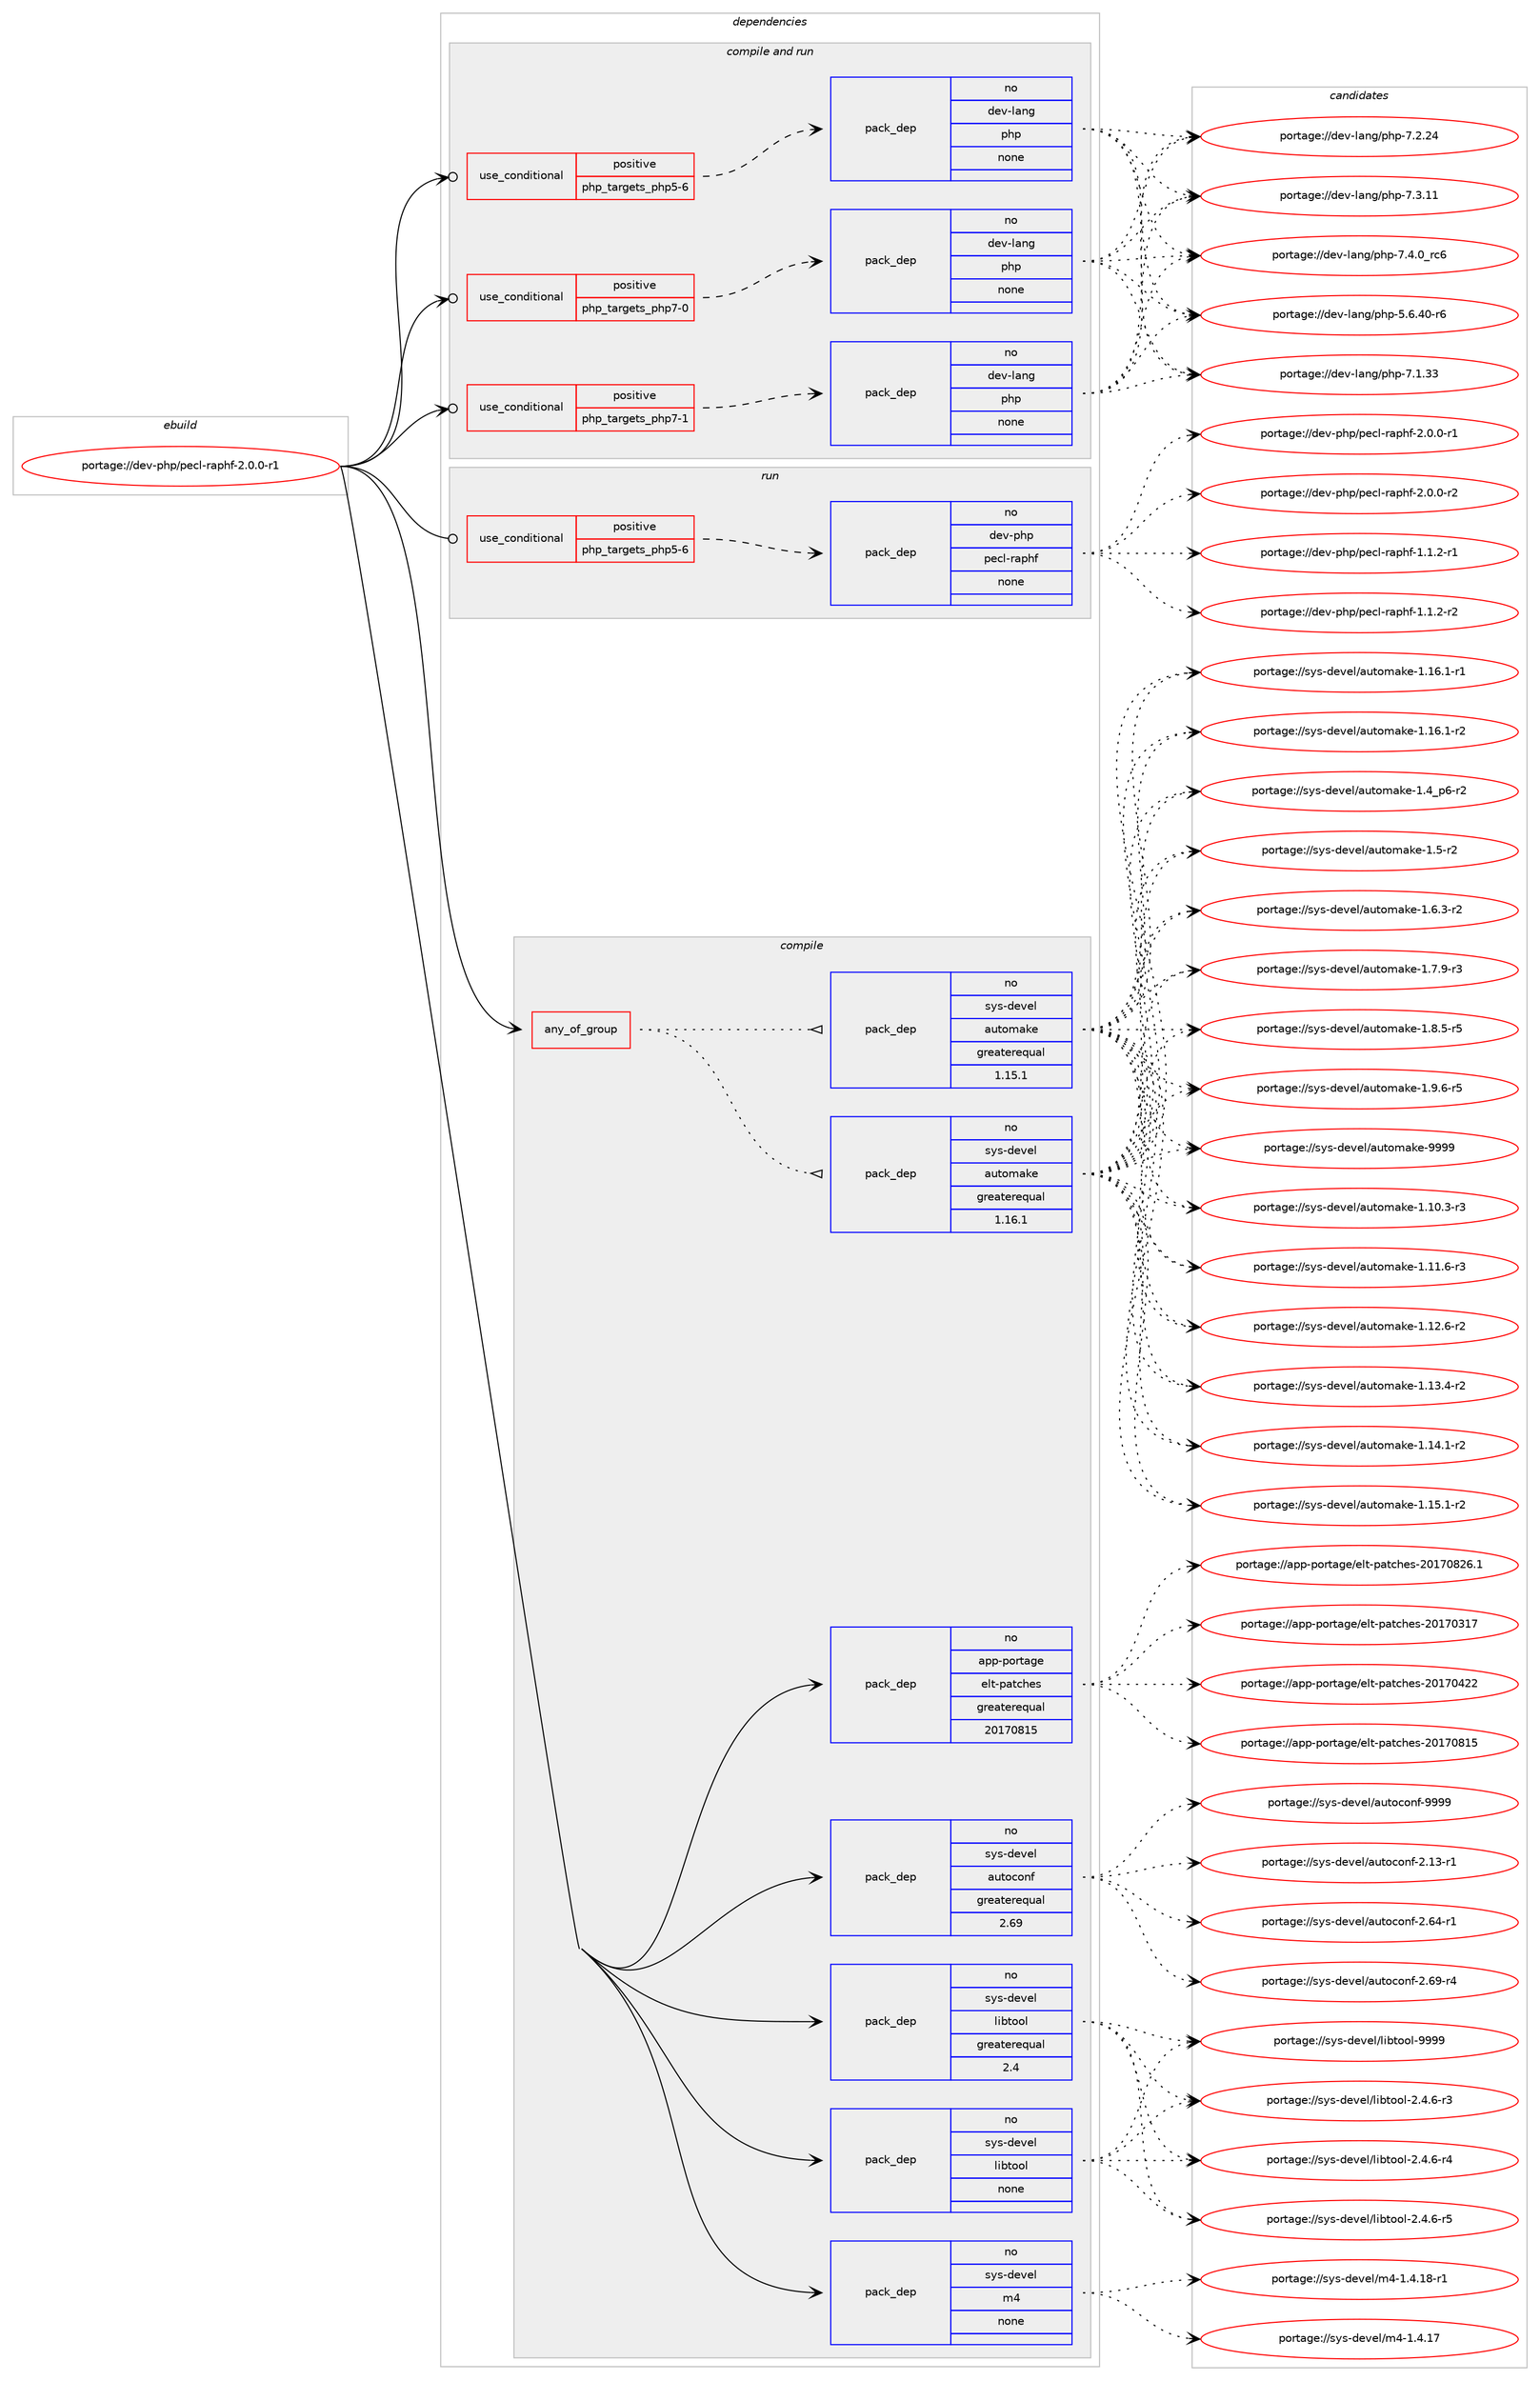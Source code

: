 digraph prolog {

# *************
# Graph options
# *************

newrank=true;
concentrate=true;
compound=true;
graph [rankdir=LR,fontname=Helvetica,fontsize=10,ranksep=1.5];#, ranksep=2.5, nodesep=0.2];
edge  [arrowhead=vee];
node  [fontname=Helvetica,fontsize=10];

# **********
# The ebuild
# **********

subgraph cluster_leftcol {
color=gray;
rank=same;
label=<<i>ebuild</i>>;
id [label="portage://dev-php/pecl-raphf-2.0.0-r1", color=red, width=4, href="../dev-php/pecl-raphf-2.0.0-r1.svg"];
}

# ****************
# The dependencies
# ****************

subgraph cluster_midcol {
color=gray;
label=<<i>dependencies</i>>;
subgraph cluster_compile {
fillcolor="#eeeeee";
style=filled;
label=<<i>compile</i>>;
subgraph any3198 {
dependency125983 [label=<<TABLE BORDER="0" CELLBORDER="1" CELLSPACING="0" CELLPADDING="4"><TR><TD CELLPADDING="10">any_of_group</TD></TR></TABLE>>, shape=none, color=red];subgraph pack98250 {
dependency125984 [label=<<TABLE BORDER="0" CELLBORDER="1" CELLSPACING="0" CELLPADDING="4" WIDTH="220"><TR><TD ROWSPAN="6" CELLPADDING="30">pack_dep</TD></TR><TR><TD WIDTH="110">no</TD></TR><TR><TD>sys-devel</TD></TR><TR><TD>automake</TD></TR><TR><TD>greaterequal</TD></TR><TR><TD>1.16.1</TD></TR></TABLE>>, shape=none, color=blue];
}
dependency125983:e -> dependency125984:w [weight=20,style="dotted",arrowhead="oinv"];
subgraph pack98251 {
dependency125985 [label=<<TABLE BORDER="0" CELLBORDER="1" CELLSPACING="0" CELLPADDING="4" WIDTH="220"><TR><TD ROWSPAN="6" CELLPADDING="30">pack_dep</TD></TR><TR><TD WIDTH="110">no</TD></TR><TR><TD>sys-devel</TD></TR><TR><TD>automake</TD></TR><TR><TD>greaterequal</TD></TR><TR><TD>1.15.1</TD></TR></TABLE>>, shape=none, color=blue];
}
dependency125983:e -> dependency125985:w [weight=20,style="dotted",arrowhead="oinv"];
}
id:e -> dependency125983:w [weight=20,style="solid",arrowhead="vee"];
subgraph pack98252 {
dependency125986 [label=<<TABLE BORDER="0" CELLBORDER="1" CELLSPACING="0" CELLPADDING="4" WIDTH="220"><TR><TD ROWSPAN="6" CELLPADDING="30">pack_dep</TD></TR><TR><TD WIDTH="110">no</TD></TR><TR><TD>app-portage</TD></TR><TR><TD>elt-patches</TD></TR><TR><TD>greaterequal</TD></TR><TR><TD>20170815</TD></TR></TABLE>>, shape=none, color=blue];
}
id:e -> dependency125986:w [weight=20,style="solid",arrowhead="vee"];
subgraph pack98253 {
dependency125987 [label=<<TABLE BORDER="0" CELLBORDER="1" CELLSPACING="0" CELLPADDING="4" WIDTH="220"><TR><TD ROWSPAN="6" CELLPADDING="30">pack_dep</TD></TR><TR><TD WIDTH="110">no</TD></TR><TR><TD>sys-devel</TD></TR><TR><TD>autoconf</TD></TR><TR><TD>greaterequal</TD></TR><TR><TD>2.69</TD></TR></TABLE>>, shape=none, color=blue];
}
id:e -> dependency125987:w [weight=20,style="solid",arrowhead="vee"];
subgraph pack98254 {
dependency125988 [label=<<TABLE BORDER="0" CELLBORDER="1" CELLSPACING="0" CELLPADDING="4" WIDTH="220"><TR><TD ROWSPAN="6" CELLPADDING="30">pack_dep</TD></TR><TR><TD WIDTH="110">no</TD></TR><TR><TD>sys-devel</TD></TR><TR><TD>libtool</TD></TR><TR><TD>greaterequal</TD></TR><TR><TD>2.4</TD></TR></TABLE>>, shape=none, color=blue];
}
id:e -> dependency125988:w [weight=20,style="solid",arrowhead="vee"];
subgraph pack98255 {
dependency125989 [label=<<TABLE BORDER="0" CELLBORDER="1" CELLSPACING="0" CELLPADDING="4" WIDTH="220"><TR><TD ROWSPAN="6" CELLPADDING="30">pack_dep</TD></TR><TR><TD WIDTH="110">no</TD></TR><TR><TD>sys-devel</TD></TR><TR><TD>libtool</TD></TR><TR><TD>none</TD></TR><TR><TD></TD></TR></TABLE>>, shape=none, color=blue];
}
id:e -> dependency125989:w [weight=20,style="solid",arrowhead="vee"];
subgraph pack98256 {
dependency125990 [label=<<TABLE BORDER="0" CELLBORDER="1" CELLSPACING="0" CELLPADDING="4" WIDTH="220"><TR><TD ROWSPAN="6" CELLPADDING="30">pack_dep</TD></TR><TR><TD WIDTH="110">no</TD></TR><TR><TD>sys-devel</TD></TR><TR><TD>m4</TD></TR><TR><TD>none</TD></TR><TR><TD></TD></TR></TABLE>>, shape=none, color=blue];
}
id:e -> dependency125990:w [weight=20,style="solid",arrowhead="vee"];
}
subgraph cluster_compileandrun {
fillcolor="#eeeeee";
style=filled;
label=<<i>compile and run</i>>;
subgraph cond24470 {
dependency125991 [label=<<TABLE BORDER="0" CELLBORDER="1" CELLSPACING="0" CELLPADDING="4"><TR><TD ROWSPAN="3" CELLPADDING="10">use_conditional</TD></TR><TR><TD>positive</TD></TR><TR><TD>php_targets_php5-6</TD></TR></TABLE>>, shape=none, color=red];
subgraph pack98257 {
dependency125992 [label=<<TABLE BORDER="0" CELLBORDER="1" CELLSPACING="0" CELLPADDING="4" WIDTH="220"><TR><TD ROWSPAN="6" CELLPADDING="30">pack_dep</TD></TR><TR><TD WIDTH="110">no</TD></TR><TR><TD>dev-lang</TD></TR><TR><TD>php</TD></TR><TR><TD>none</TD></TR><TR><TD></TD></TR></TABLE>>, shape=none, color=blue];
}
dependency125991:e -> dependency125992:w [weight=20,style="dashed",arrowhead="vee"];
}
id:e -> dependency125991:w [weight=20,style="solid",arrowhead="odotvee"];
subgraph cond24471 {
dependency125993 [label=<<TABLE BORDER="0" CELLBORDER="1" CELLSPACING="0" CELLPADDING="4"><TR><TD ROWSPAN="3" CELLPADDING="10">use_conditional</TD></TR><TR><TD>positive</TD></TR><TR><TD>php_targets_php7-0</TD></TR></TABLE>>, shape=none, color=red];
subgraph pack98258 {
dependency125994 [label=<<TABLE BORDER="0" CELLBORDER="1" CELLSPACING="0" CELLPADDING="4" WIDTH="220"><TR><TD ROWSPAN="6" CELLPADDING="30">pack_dep</TD></TR><TR><TD WIDTH="110">no</TD></TR><TR><TD>dev-lang</TD></TR><TR><TD>php</TD></TR><TR><TD>none</TD></TR><TR><TD></TD></TR></TABLE>>, shape=none, color=blue];
}
dependency125993:e -> dependency125994:w [weight=20,style="dashed",arrowhead="vee"];
}
id:e -> dependency125993:w [weight=20,style="solid",arrowhead="odotvee"];
subgraph cond24472 {
dependency125995 [label=<<TABLE BORDER="0" CELLBORDER="1" CELLSPACING="0" CELLPADDING="4"><TR><TD ROWSPAN="3" CELLPADDING="10">use_conditional</TD></TR><TR><TD>positive</TD></TR><TR><TD>php_targets_php7-1</TD></TR></TABLE>>, shape=none, color=red];
subgraph pack98259 {
dependency125996 [label=<<TABLE BORDER="0" CELLBORDER="1" CELLSPACING="0" CELLPADDING="4" WIDTH="220"><TR><TD ROWSPAN="6" CELLPADDING="30">pack_dep</TD></TR><TR><TD WIDTH="110">no</TD></TR><TR><TD>dev-lang</TD></TR><TR><TD>php</TD></TR><TR><TD>none</TD></TR><TR><TD></TD></TR></TABLE>>, shape=none, color=blue];
}
dependency125995:e -> dependency125996:w [weight=20,style="dashed",arrowhead="vee"];
}
id:e -> dependency125995:w [weight=20,style="solid",arrowhead="odotvee"];
}
subgraph cluster_run {
fillcolor="#eeeeee";
style=filled;
label=<<i>run</i>>;
subgraph cond24473 {
dependency125997 [label=<<TABLE BORDER="0" CELLBORDER="1" CELLSPACING="0" CELLPADDING="4"><TR><TD ROWSPAN="3" CELLPADDING="10">use_conditional</TD></TR><TR><TD>positive</TD></TR><TR><TD>php_targets_php5-6</TD></TR></TABLE>>, shape=none, color=red];
subgraph pack98260 {
dependency125998 [label=<<TABLE BORDER="0" CELLBORDER="1" CELLSPACING="0" CELLPADDING="4" WIDTH="220"><TR><TD ROWSPAN="6" CELLPADDING="30">pack_dep</TD></TR><TR><TD WIDTH="110">no</TD></TR><TR><TD>dev-php</TD></TR><TR><TD>pecl-raphf</TD></TR><TR><TD>none</TD></TR><TR><TD></TD></TR></TABLE>>, shape=none, color=blue];
}
dependency125997:e -> dependency125998:w [weight=20,style="dashed",arrowhead="vee"];
}
id:e -> dependency125997:w [weight=20,style="solid",arrowhead="odot"];
}
}

# **************
# The candidates
# **************

subgraph cluster_choices {
rank=same;
color=gray;
label=<<i>candidates</i>>;

subgraph choice98250 {
color=black;
nodesep=1;
choiceportage11512111545100101118101108479711711611110997107101454946494846514511451 [label="portage://sys-devel/automake-1.10.3-r3", color=red, width=4,href="../sys-devel/automake-1.10.3-r3.svg"];
choiceportage11512111545100101118101108479711711611110997107101454946494946544511451 [label="portage://sys-devel/automake-1.11.6-r3", color=red, width=4,href="../sys-devel/automake-1.11.6-r3.svg"];
choiceportage11512111545100101118101108479711711611110997107101454946495046544511450 [label="portage://sys-devel/automake-1.12.6-r2", color=red, width=4,href="../sys-devel/automake-1.12.6-r2.svg"];
choiceportage11512111545100101118101108479711711611110997107101454946495146524511450 [label="portage://sys-devel/automake-1.13.4-r2", color=red, width=4,href="../sys-devel/automake-1.13.4-r2.svg"];
choiceportage11512111545100101118101108479711711611110997107101454946495246494511450 [label="portage://sys-devel/automake-1.14.1-r2", color=red, width=4,href="../sys-devel/automake-1.14.1-r2.svg"];
choiceportage11512111545100101118101108479711711611110997107101454946495346494511450 [label="portage://sys-devel/automake-1.15.1-r2", color=red, width=4,href="../sys-devel/automake-1.15.1-r2.svg"];
choiceportage11512111545100101118101108479711711611110997107101454946495446494511449 [label="portage://sys-devel/automake-1.16.1-r1", color=red, width=4,href="../sys-devel/automake-1.16.1-r1.svg"];
choiceportage11512111545100101118101108479711711611110997107101454946495446494511450 [label="portage://sys-devel/automake-1.16.1-r2", color=red, width=4,href="../sys-devel/automake-1.16.1-r2.svg"];
choiceportage115121115451001011181011084797117116111109971071014549465295112544511450 [label="portage://sys-devel/automake-1.4_p6-r2", color=red, width=4,href="../sys-devel/automake-1.4_p6-r2.svg"];
choiceportage11512111545100101118101108479711711611110997107101454946534511450 [label="portage://sys-devel/automake-1.5-r2", color=red, width=4,href="../sys-devel/automake-1.5-r2.svg"];
choiceportage115121115451001011181011084797117116111109971071014549465446514511450 [label="portage://sys-devel/automake-1.6.3-r2", color=red, width=4,href="../sys-devel/automake-1.6.3-r2.svg"];
choiceportage115121115451001011181011084797117116111109971071014549465546574511451 [label="portage://sys-devel/automake-1.7.9-r3", color=red, width=4,href="../sys-devel/automake-1.7.9-r3.svg"];
choiceportage115121115451001011181011084797117116111109971071014549465646534511453 [label="portage://sys-devel/automake-1.8.5-r5", color=red, width=4,href="../sys-devel/automake-1.8.5-r5.svg"];
choiceportage115121115451001011181011084797117116111109971071014549465746544511453 [label="portage://sys-devel/automake-1.9.6-r5", color=red, width=4,href="../sys-devel/automake-1.9.6-r5.svg"];
choiceportage115121115451001011181011084797117116111109971071014557575757 [label="portage://sys-devel/automake-9999", color=red, width=4,href="../sys-devel/automake-9999.svg"];
dependency125984:e -> choiceportage11512111545100101118101108479711711611110997107101454946494846514511451:w [style=dotted,weight="100"];
dependency125984:e -> choiceportage11512111545100101118101108479711711611110997107101454946494946544511451:w [style=dotted,weight="100"];
dependency125984:e -> choiceportage11512111545100101118101108479711711611110997107101454946495046544511450:w [style=dotted,weight="100"];
dependency125984:e -> choiceportage11512111545100101118101108479711711611110997107101454946495146524511450:w [style=dotted,weight="100"];
dependency125984:e -> choiceportage11512111545100101118101108479711711611110997107101454946495246494511450:w [style=dotted,weight="100"];
dependency125984:e -> choiceportage11512111545100101118101108479711711611110997107101454946495346494511450:w [style=dotted,weight="100"];
dependency125984:e -> choiceportage11512111545100101118101108479711711611110997107101454946495446494511449:w [style=dotted,weight="100"];
dependency125984:e -> choiceportage11512111545100101118101108479711711611110997107101454946495446494511450:w [style=dotted,weight="100"];
dependency125984:e -> choiceportage115121115451001011181011084797117116111109971071014549465295112544511450:w [style=dotted,weight="100"];
dependency125984:e -> choiceportage11512111545100101118101108479711711611110997107101454946534511450:w [style=dotted,weight="100"];
dependency125984:e -> choiceportage115121115451001011181011084797117116111109971071014549465446514511450:w [style=dotted,weight="100"];
dependency125984:e -> choiceportage115121115451001011181011084797117116111109971071014549465546574511451:w [style=dotted,weight="100"];
dependency125984:e -> choiceportage115121115451001011181011084797117116111109971071014549465646534511453:w [style=dotted,weight="100"];
dependency125984:e -> choiceportage115121115451001011181011084797117116111109971071014549465746544511453:w [style=dotted,weight="100"];
dependency125984:e -> choiceportage115121115451001011181011084797117116111109971071014557575757:w [style=dotted,weight="100"];
}
subgraph choice98251 {
color=black;
nodesep=1;
choiceportage11512111545100101118101108479711711611110997107101454946494846514511451 [label="portage://sys-devel/automake-1.10.3-r3", color=red, width=4,href="../sys-devel/automake-1.10.3-r3.svg"];
choiceportage11512111545100101118101108479711711611110997107101454946494946544511451 [label="portage://sys-devel/automake-1.11.6-r3", color=red, width=4,href="../sys-devel/automake-1.11.6-r3.svg"];
choiceportage11512111545100101118101108479711711611110997107101454946495046544511450 [label="portage://sys-devel/automake-1.12.6-r2", color=red, width=4,href="../sys-devel/automake-1.12.6-r2.svg"];
choiceportage11512111545100101118101108479711711611110997107101454946495146524511450 [label="portage://sys-devel/automake-1.13.4-r2", color=red, width=4,href="../sys-devel/automake-1.13.4-r2.svg"];
choiceportage11512111545100101118101108479711711611110997107101454946495246494511450 [label="portage://sys-devel/automake-1.14.1-r2", color=red, width=4,href="../sys-devel/automake-1.14.1-r2.svg"];
choiceportage11512111545100101118101108479711711611110997107101454946495346494511450 [label="portage://sys-devel/automake-1.15.1-r2", color=red, width=4,href="../sys-devel/automake-1.15.1-r2.svg"];
choiceportage11512111545100101118101108479711711611110997107101454946495446494511449 [label="portage://sys-devel/automake-1.16.1-r1", color=red, width=4,href="../sys-devel/automake-1.16.1-r1.svg"];
choiceportage11512111545100101118101108479711711611110997107101454946495446494511450 [label="portage://sys-devel/automake-1.16.1-r2", color=red, width=4,href="../sys-devel/automake-1.16.1-r2.svg"];
choiceportage115121115451001011181011084797117116111109971071014549465295112544511450 [label="portage://sys-devel/automake-1.4_p6-r2", color=red, width=4,href="../sys-devel/automake-1.4_p6-r2.svg"];
choiceportage11512111545100101118101108479711711611110997107101454946534511450 [label="portage://sys-devel/automake-1.5-r2", color=red, width=4,href="../sys-devel/automake-1.5-r2.svg"];
choiceportage115121115451001011181011084797117116111109971071014549465446514511450 [label="portage://sys-devel/automake-1.6.3-r2", color=red, width=4,href="../sys-devel/automake-1.6.3-r2.svg"];
choiceportage115121115451001011181011084797117116111109971071014549465546574511451 [label="portage://sys-devel/automake-1.7.9-r3", color=red, width=4,href="../sys-devel/automake-1.7.9-r3.svg"];
choiceportage115121115451001011181011084797117116111109971071014549465646534511453 [label="portage://sys-devel/automake-1.8.5-r5", color=red, width=4,href="../sys-devel/automake-1.8.5-r5.svg"];
choiceportage115121115451001011181011084797117116111109971071014549465746544511453 [label="portage://sys-devel/automake-1.9.6-r5", color=red, width=4,href="../sys-devel/automake-1.9.6-r5.svg"];
choiceportage115121115451001011181011084797117116111109971071014557575757 [label="portage://sys-devel/automake-9999", color=red, width=4,href="../sys-devel/automake-9999.svg"];
dependency125985:e -> choiceportage11512111545100101118101108479711711611110997107101454946494846514511451:w [style=dotted,weight="100"];
dependency125985:e -> choiceportage11512111545100101118101108479711711611110997107101454946494946544511451:w [style=dotted,weight="100"];
dependency125985:e -> choiceportage11512111545100101118101108479711711611110997107101454946495046544511450:w [style=dotted,weight="100"];
dependency125985:e -> choiceportage11512111545100101118101108479711711611110997107101454946495146524511450:w [style=dotted,weight="100"];
dependency125985:e -> choiceportage11512111545100101118101108479711711611110997107101454946495246494511450:w [style=dotted,weight="100"];
dependency125985:e -> choiceportage11512111545100101118101108479711711611110997107101454946495346494511450:w [style=dotted,weight="100"];
dependency125985:e -> choiceportage11512111545100101118101108479711711611110997107101454946495446494511449:w [style=dotted,weight="100"];
dependency125985:e -> choiceportage11512111545100101118101108479711711611110997107101454946495446494511450:w [style=dotted,weight="100"];
dependency125985:e -> choiceportage115121115451001011181011084797117116111109971071014549465295112544511450:w [style=dotted,weight="100"];
dependency125985:e -> choiceportage11512111545100101118101108479711711611110997107101454946534511450:w [style=dotted,weight="100"];
dependency125985:e -> choiceportage115121115451001011181011084797117116111109971071014549465446514511450:w [style=dotted,weight="100"];
dependency125985:e -> choiceportage115121115451001011181011084797117116111109971071014549465546574511451:w [style=dotted,weight="100"];
dependency125985:e -> choiceportage115121115451001011181011084797117116111109971071014549465646534511453:w [style=dotted,weight="100"];
dependency125985:e -> choiceportage115121115451001011181011084797117116111109971071014549465746544511453:w [style=dotted,weight="100"];
dependency125985:e -> choiceportage115121115451001011181011084797117116111109971071014557575757:w [style=dotted,weight="100"];
}
subgraph choice98252 {
color=black;
nodesep=1;
choiceportage97112112451121111141169710310147101108116451129711699104101115455048495548514955 [label="portage://app-portage/elt-patches-20170317", color=red, width=4,href="../app-portage/elt-patches-20170317.svg"];
choiceportage97112112451121111141169710310147101108116451129711699104101115455048495548525050 [label="portage://app-portage/elt-patches-20170422", color=red, width=4,href="../app-portage/elt-patches-20170422.svg"];
choiceportage97112112451121111141169710310147101108116451129711699104101115455048495548564953 [label="portage://app-portage/elt-patches-20170815", color=red, width=4,href="../app-portage/elt-patches-20170815.svg"];
choiceportage971121124511211111411697103101471011081164511297116991041011154550484955485650544649 [label="portage://app-portage/elt-patches-20170826.1", color=red, width=4,href="../app-portage/elt-patches-20170826.1.svg"];
dependency125986:e -> choiceportage97112112451121111141169710310147101108116451129711699104101115455048495548514955:w [style=dotted,weight="100"];
dependency125986:e -> choiceportage97112112451121111141169710310147101108116451129711699104101115455048495548525050:w [style=dotted,weight="100"];
dependency125986:e -> choiceportage97112112451121111141169710310147101108116451129711699104101115455048495548564953:w [style=dotted,weight="100"];
dependency125986:e -> choiceportage971121124511211111411697103101471011081164511297116991041011154550484955485650544649:w [style=dotted,weight="100"];
}
subgraph choice98253 {
color=black;
nodesep=1;
choiceportage1151211154510010111810110847971171161119911111010245504649514511449 [label="portage://sys-devel/autoconf-2.13-r1", color=red, width=4,href="../sys-devel/autoconf-2.13-r1.svg"];
choiceportage1151211154510010111810110847971171161119911111010245504654524511449 [label="portage://sys-devel/autoconf-2.64-r1", color=red, width=4,href="../sys-devel/autoconf-2.64-r1.svg"];
choiceportage1151211154510010111810110847971171161119911111010245504654574511452 [label="portage://sys-devel/autoconf-2.69-r4", color=red, width=4,href="../sys-devel/autoconf-2.69-r4.svg"];
choiceportage115121115451001011181011084797117116111991111101024557575757 [label="portage://sys-devel/autoconf-9999", color=red, width=4,href="../sys-devel/autoconf-9999.svg"];
dependency125987:e -> choiceportage1151211154510010111810110847971171161119911111010245504649514511449:w [style=dotted,weight="100"];
dependency125987:e -> choiceportage1151211154510010111810110847971171161119911111010245504654524511449:w [style=dotted,weight="100"];
dependency125987:e -> choiceportage1151211154510010111810110847971171161119911111010245504654574511452:w [style=dotted,weight="100"];
dependency125987:e -> choiceportage115121115451001011181011084797117116111991111101024557575757:w [style=dotted,weight="100"];
}
subgraph choice98254 {
color=black;
nodesep=1;
choiceportage1151211154510010111810110847108105981161111111084550465246544511451 [label="portage://sys-devel/libtool-2.4.6-r3", color=red, width=4,href="../sys-devel/libtool-2.4.6-r3.svg"];
choiceportage1151211154510010111810110847108105981161111111084550465246544511452 [label="portage://sys-devel/libtool-2.4.6-r4", color=red, width=4,href="../sys-devel/libtool-2.4.6-r4.svg"];
choiceportage1151211154510010111810110847108105981161111111084550465246544511453 [label="portage://sys-devel/libtool-2.4.6-r5", color=red, width=4,href="../sys-devel/libtool-2.4.6-r5.svg"];
choiceportage1151211154510010111810110847108105981161111111084557575757 [label="portage://sys-devel/libtool-9999", color=red, width=4,href="../sys-devel/libtool-9999.svg"];
dependency125988:e -> choiceportage1151211154510010111810110847108105981161111111084550465246544511451:w [style=dotted,weight="100"];
dependency125988:e -> choiceportage1151211154510010111810110847108105981161111111084550465246544511452:w [style=dotted,weight="100"];
dependency125988:e -> choiceportage1151211154510010111810110847108105981161111111084550465246544511453:w [style=dotted,weight="100"];
dependency125988:e -> choiceportage1151211154510010111810110847108105981161111111084557575757:w [style=dotted,weight="100"];
}
subgraph choice98255 {
color=black;
nodesep=1;
choiceportage1151211154510010111810110847108105981161111111084550465246544511451 [label="portage://sys-devel/libtool-2.4.6-r3", color=red, width=4,href="../sys-devel/libtool-2.4.6-r3.svg"];
choiceportage1151211154510010111810110847108105981161111111084550465246544511452 [label="portage://sys-devel/libtool-2.4.6-r4", color=red, width=4,href="../sys-devel/libtool-2.4.6-r4.svg"];
choiceportage1151211154510010111810110847108105981161111111084550465246544511453 [label="portage://sys-devel/libtool-2.4.6-r5", color=red, width=4,href="../sys-devel/libtool-2.4.6-r5.svg"];
choiceportage1151211154510010111810110847108105981161111111084557575757 [label="portage://sys-devel/libtool-9999", color=red, width=4,href="../sys-devel/libtool-9999.svg"];
dependency125989:e -> choiceportage1151211154510010111810110847108105981161111111084550465246544511451:w [style=dotted,weight="100"];
dependency125989:e -> choiceportage1151211154510010111810110847108105981161111111084550465246544511452:w [style=dotted,weight="100"];
dependency125989:e -> choiceportage1151211154510010111810110847108105981161111111084550465246544511453:w [style=dotted,weight="100"];
dependency125989:e -> choiceportage1151211154510010111810110847108105981161111111084557575757:w [style=dotted,weight="100"];
}
subgraph choice98256 {
color=black;
nodesep=1;
choiceportage11512111545100101118101108471095245494652464955 [label="portage://sys-devel/m4-1.4.17", color=red, width=4,href="../sys-devel/m4-1.4.17.svg"];
choiceportage115121115451001011181011084710952454946524649564511449 [label="portage://sys-devel/m4-1.4.18-r1", color=red, width=4,href="../sys-devel/m4-1.4.18-r1.svg"];
dependency125990:e -> choiceportage11512111545100101118101108471095245494652464955:w [style=dotted,weight="100"];
dependency125990:e -> choiceportage115121115451001011181011084710952454946524649564511449:w [style=dotted,weight="100"];
}
subgraph choice98257 {
color=black;
nodesep=1;
choiceportage100101118451089711010347112104112455346544652484511454 [label="portage://dev-lang/php-5.6.40-r6", color=red, width=4,href="../dev-lang/php-5.6.40-r6.svg"];
choiceportage10010111845108971101034711210411245554649465151 [label="portage://dev-lang/php-7.1.33", color=red, width=4,href="../dev-lang/php-7.1.33.svg"];
choiceportage10010111845108971101034711210411245554650465052 [label="portage://dev-lang/php-7.2.24", color=red, width=4,href="../dev-lang/php-7.2.24.svg"];
choiceportage10010111845108971101034711210411245554651464949 [label="portage://dev-lang/php-7.3.11", color=red, width=4,href="../dev-lang/php-7.3.11.svg"];
choiceportage100101118451089711010347112104112455546524648951149954 [label="portage://dev-lang/php-7.4.0_rc6", color=red, width=4,href="../dev-lang/php-7.4.0_rc6.svg"];
dependency125992:e -> choiceportage100101118451089711010347112104112455346544652484511454:w [style=dotted,weight="100"];
dependency125992:e -> choiceportage10010111845108971101034711210411245554649465151:w [style=dotted,weight="100"];
dependency125992:e -> choiceportage10010111845108971101034711210411245554650465052:w [style=dotted,weight="100"];
dependency125992:e -> choiceportage10010111845108971101034711210411245554651464949:w [style=dotted,weight="100"];
dependency125992:e -> choiceportage100101118451089711010347112104112455546524648951149954:w [style=dotted,weight="100"];
}
subgraph choice98258 {
color=black;
nodesep=1;
choiceportage100101118451089711010347112104112455346544652484511454 [label="portage://dev-lang/php-5.6.40-r6", color=red, width=4,href="../dev-lang/php-5.6.40-r6.svg"];
choiceportage10010111845108971101034711210411245554649465151 [label="portage://dev-lang/php-7.1.33", color=red, width=4,href="../dev-lang/php-7.1.33.svg"];
choiceportage10010111845108971101034711210411245554650465052 [label="portage://dev-lang/php-7.2.24", color=red, width=4,href="../dev-lang/php-7.2.24.svg"];
choiceportage10010111845108971101034711210411245554651464949 [label="portage://dev-lang/php-7.3.11", color=red, width=4,href="../dev-lang/php-7.3.11.svg"];
choiceportage100101118451089711010347112104112455546524648951149954 [label="portage://dev-lang/php-7.4.0_rc6", color=red, width=4,href="../dev-lang/php-7.4.0_rc6.svg"];
dependency125994:e -> choiceportage100101118451089711010347112104112455346544652484511454:w [style=dotted,weight="100"];
dependency125994:e -> choiceportage10010111845108971101034711210411245554649465151:w [style=dotted,weight="100"];
dependency125994:e -> choiceportage10010111845108971101034711210411245554650465052:w [style=dotted,weight="100"];
dependency125994:e -> choiceportage10010111845108971101034711210411245554651464949:w [style=dotted,weight="100"];
dependency125994:e -> choiceportage100101118451089711010347112104112455546524648951149954:w [style=dotted,weight="100"];
}
subgraph choice98259 {
color=black;
nodesep=1;
choiceportage100101118451089711010347112104112455346544652484511454 [label="portage://dev-lang/php-5.6.40-r6", color=red, width=4,href="../dev-lang/php-5.6.40-r6.svg"];
choiceportage10010111845108971101034711210411245554649465151 [label="portage://dev-lang/php-7.1.33", color=red, width=4,href="../dev-lang/php-7.1.33.svg"];
choiceportage10010111845108971101034711210411245554650465052 [label="portage://dev-lang/php-7.2.24", color=red, width=4,href="../dev-lang/php-7.2.24.svg"];
choiceportage10010111845108971101034711210411245554651464949 [label="portage://dev-lang/php-7.3.11", color=red, width=4,href="../dev-lang/php-7.3.11.svg"];
choiceportage100101118451089711010347112104112455546524648951149954 [label="portage://dev-lang/php-7.4.0_rc6", color=red, width=4,href="../dev-lang/php-7.4.0_rc6.svg"];
dependency125996:e -> choiceportage100101118451089711010347112104112455346544652484511454:w [style=dotted,weight="100"];
dependency125996:e -> choiceportage10010111845108971101034711210411245554649465151:w [style=dotted,weight="100"];
dependency125996:e -> choiceportage10010111845108971101034711210411245554650465052:w [style=dotted,weight="100"];
dependency125996:e -> choiceportage10010111845108971101034711210411245554651464949:w [style=dotted,weight="100"];
dependency125996:e -> choiceportage100101118451089711010347112104112455546524648951149954:w [style=dotted,weight="100"];
}
subgraph choice98260 {
color=black;
nodesep=1;
choiceportage10010111845112104112471121019910845114971121041024549464946504511449 [label="portage://dev-php/pecl-raphf-1.1.2-r1", color=red, width=4,href="../dev-php/pecl-raphf-1.1.2-r1.svg"];
choiceportage10010111845112104112471121019910845114971121041024549464946504511450 [label="portage://dev-php/pecl-raphf-1.1.2-r2", color=red, width=4,href="../dev-php/pecl-raphf-1.1.2-r2.svg"];
choiceportage10010111845112104112471121019910845114971121041024550464846484511449 [label="portage://dev-php/pecl-raphf-2.0.0-r1", color=red, width=4,href="../dev-php/pecl-raphf-2.0.0-r1.svg"];
choiceportage10010111845112104112471121019910845114971121041024550464846484511450 [label="portage://dev-php/pecl-raphf-2.0.0-r2", color=red, width=4,href="../dev-php/pecl-raphf-2.0.0-r2.svg"];
dependency125998:e -> choiceportage10010111845112104112471121019910845114971121041024549464946504511449:w [style=dotted,weight="100"];
dependency125998:e -> choiceportage10010111845112104112471121019910845114971121041024549464946504511450:w [style=dotted,weight="100"];
dependency125998:e -> choiceportage10010111845112104112471121019910845114971121041024550464846484511449:w [style=dotted,weight="100"];
dependency125998:e -> choiceportage10010111845112104112471121019910845114971121041024550464846484511450:w [style=dotted,weight="100"];
}
}

}
